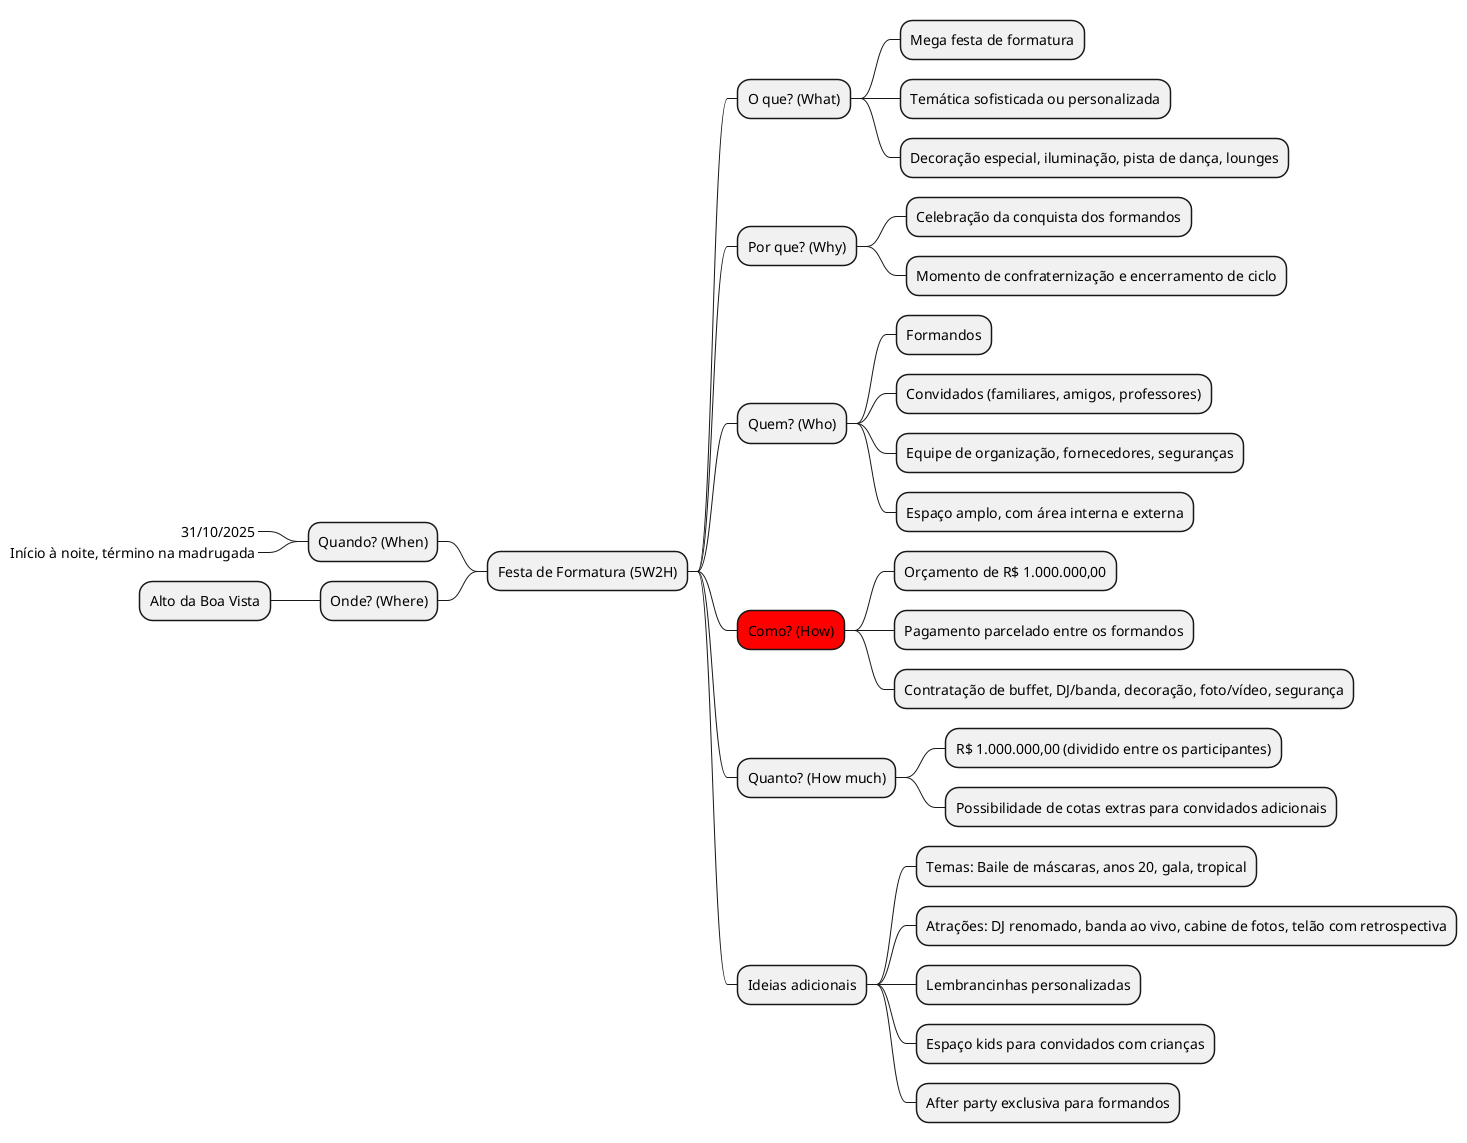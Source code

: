 @startmindmap
* Festa de Formatura (5W2H)
** O que? (What)
*** Mega festa de formatura
*** Temática sofisticada ou personalizada
*** Decoração especial, iluminação, pista de dança, lounges
** Por que? (Why)
*** Celebração da conquista dos formandos
*** Momento de confraternização e encerramento de ciclo
** Quem? (Who)
*** Formandos
*** Convidados (familiares, amigos, professores)
*** Equipe de organização, fornecedores, seguranças
-- Quando? (When)
---_ 31/10/2025
---_ Início à noite, término na madrugada
-- Onde? (Where)
--- Alto da Boa Vista
*** Espaço amplo, com área interna e externa
**[#FF0000] Como? (How)
*** Orçamento de R$ 1.000.000,00
*** Pagamento parcelado entre os formandos
*** Contratação de buffet, DJ/banda, decoração, foto/vídeo, segurança
** Quanto? (How much)
*** R$ 1.000.000,00 (dividido entre os participantes)
*** Possibilidade de cotas extras para convidados adicionais
** Ideias adicionais
*** Temas: Baile de máscaras, anos 20, gala, tropical
*** Atrações: DJ renomado, banda ao vivo, cabine de fotos, telão com retrospectiva
*** Lembrancinhas personalizadas
*** Espaço kids para convidados com crianças
*** After party exclusiva para formandos
@endmindmap